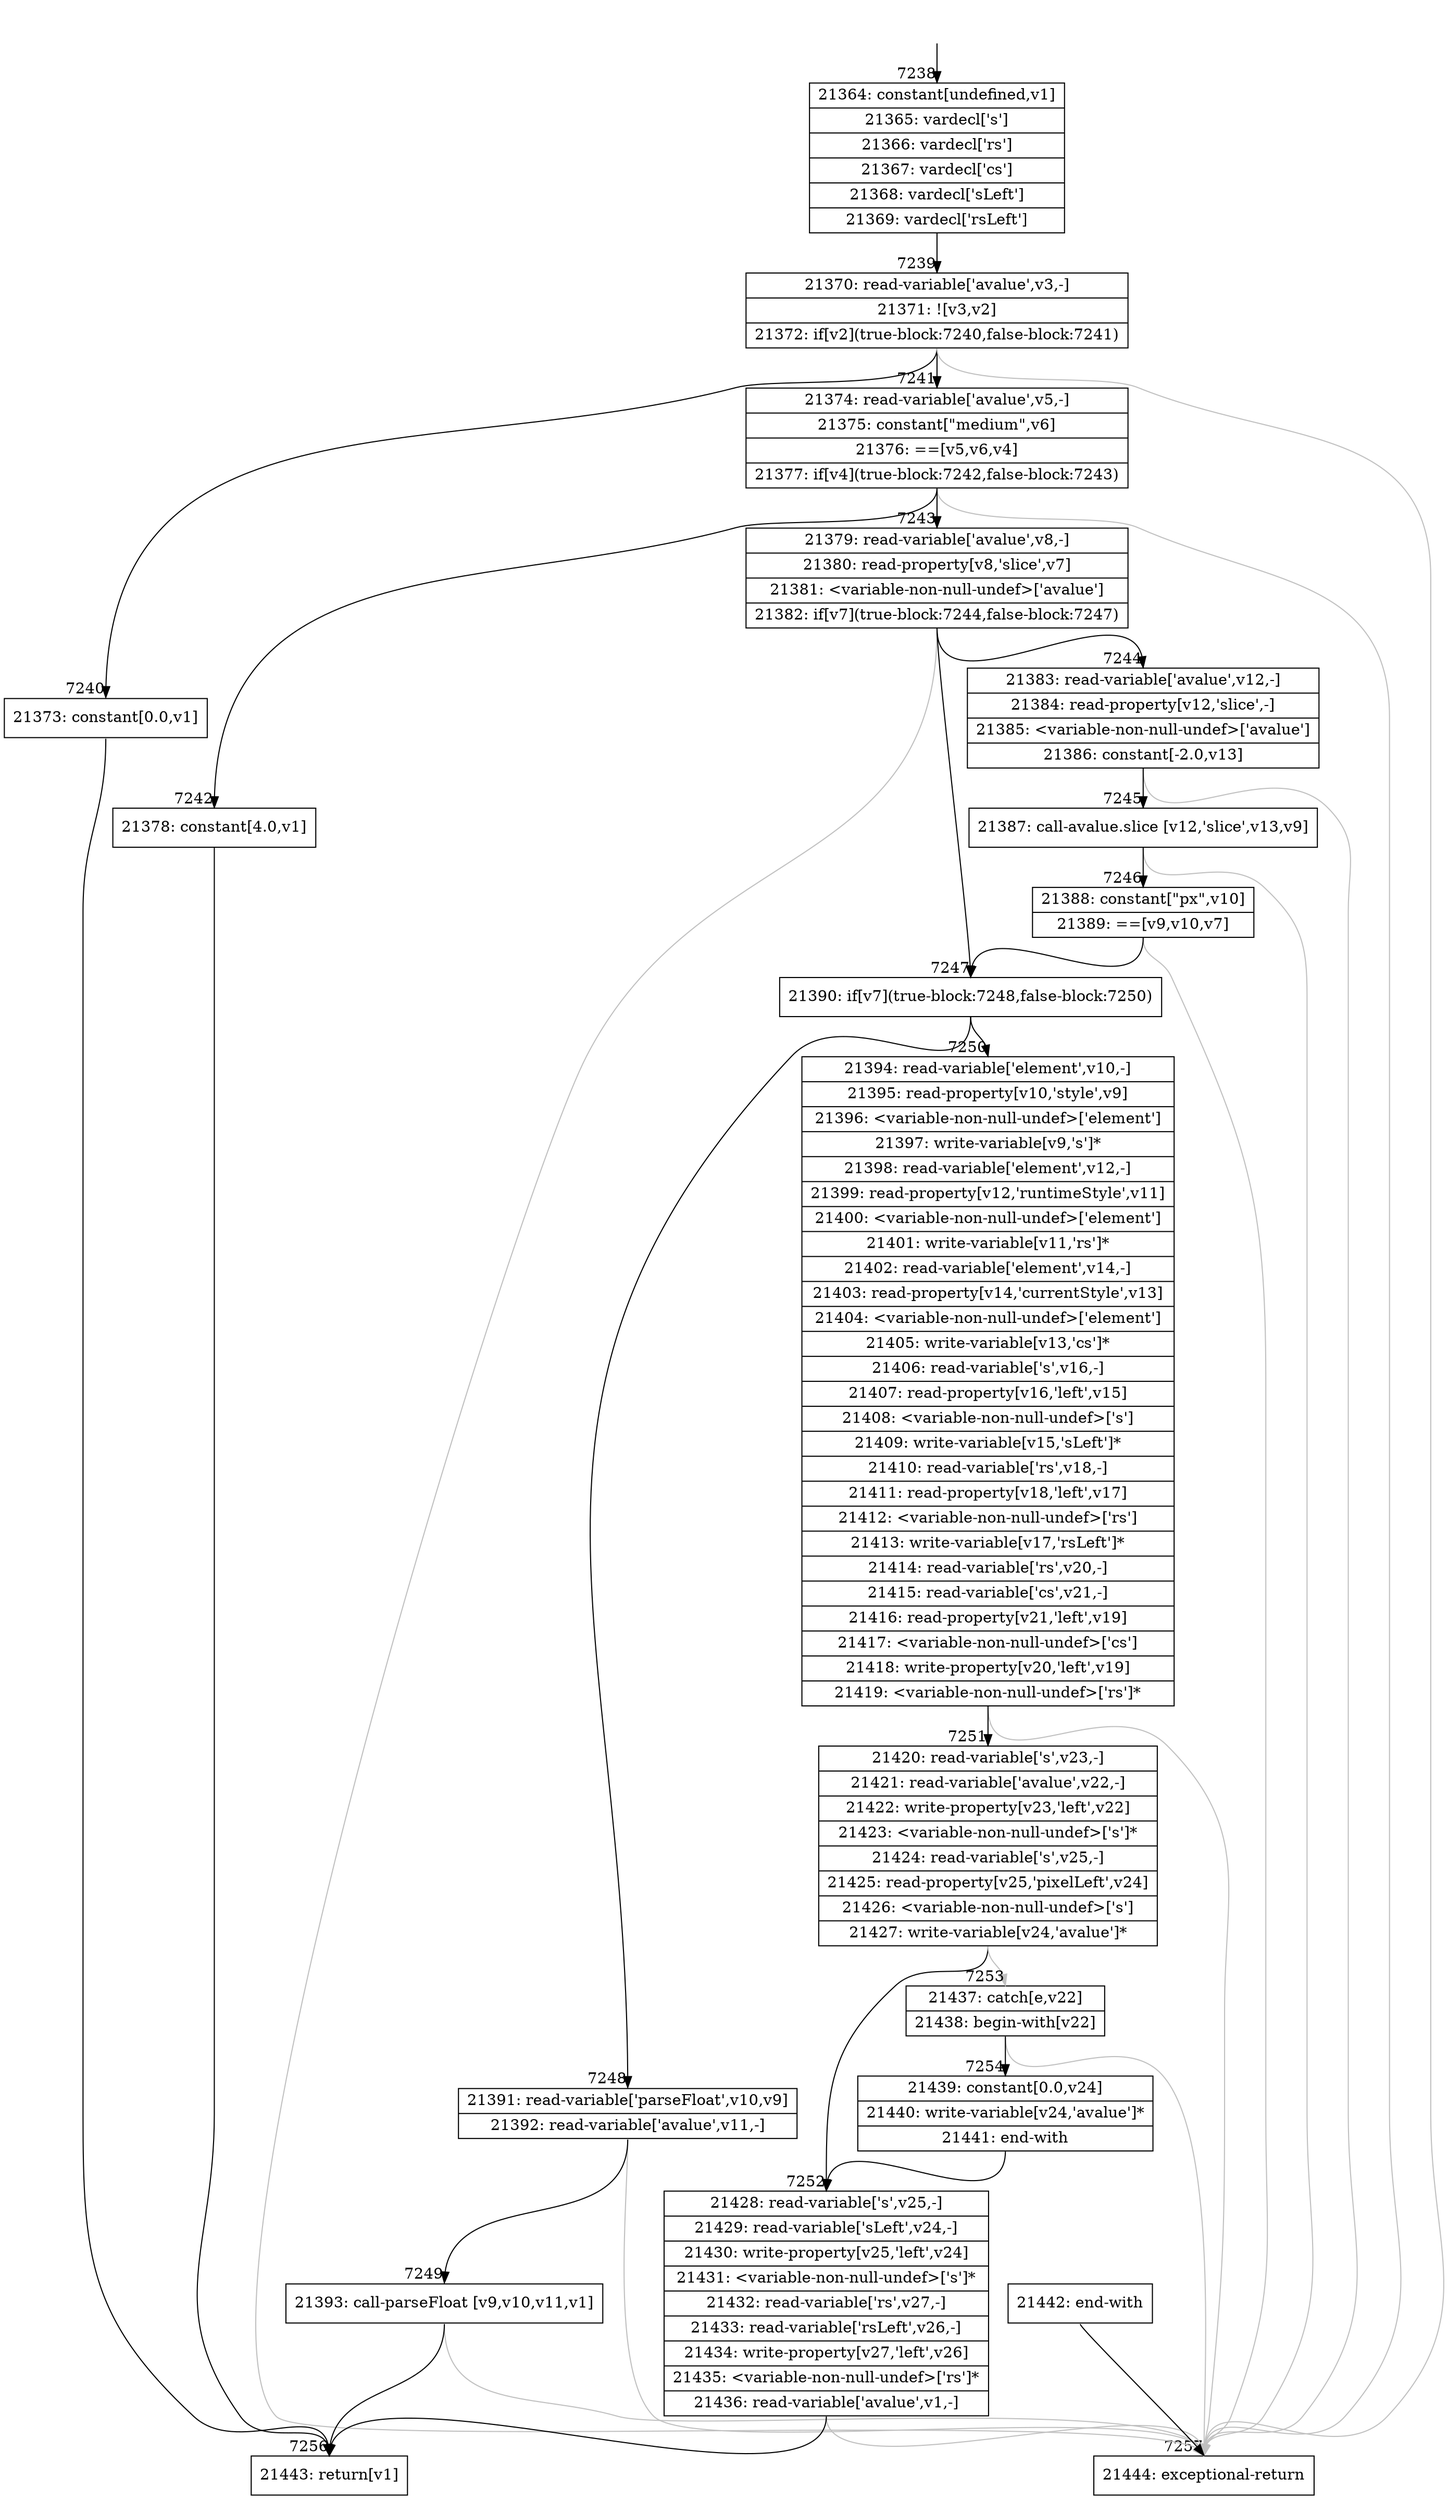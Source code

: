 digraph {
rankdir="TD"
BB_entry503[shape=none,label=""];
BB_entry503 -> BB7238 [tailport=s, headport=n, headlabel="    7238"]
BB7238 [shape=record label="{21364: constant[undefined,v1]|21365: vardecl['s']|21366: vardecl['rs']|21367: vardecl['cs']|21368: vardecl['sLeft']|21369: vardecl['rsLeft']}" ] 
BB7238 -> BB7239 [tailport=s, headport=n, headlabel="      7239"]
BB7239 [shape=record label="{21370: read-variable['avalue',v3,-]|21371: ![v3,v2]|21372: if[v2](true-block:7240,false-block:7241)}" ] 
BB7239 -> BB7240 [tailport=s, headport=n, headlabel="      7240"]
BB7239 -> BB7241 [tailport=s, headport=n, headlabel="      7241"]
BB7239 -> BB7257 [tailport=s, headport=n, color=gray, headlabel="      7257"]
BB7240 [shape=record label="{21373: constant[0.0,v1]}" ] 
BB7240 -> BB7256 [tailport=s, headport=n, headlabel="      7256"]
BB7241 [shape=record label="{21374: read-variable['avalue',v5,-]|21375: constant[\"medium\",v6]|21376: ==[v5,v6,v4]|21377: if[v4](true-block:7242,false-block:7243)}" ] 
BB7241 -> BB7242 [tailport=s, headport=n, headlabel="      7242"]
BB7241 -> BB7243 [tailport=s, headport=n, headlabel="      7243"]
BB7241 -> BB7257 [tailport=s, headport=n, color=gray]
BB7242 [shape=record label="{21378: constant[4.0,v1]}" ] 
BB7242 -> BB7256 [tailport=s, headport=n]
BB7243 [shape=record label="{21379: read-variable['avalue',v8,-]|21380: read-property[v8,'slice',v7]|21381: \<variable-non-null-undef\>['avalue']|21382: if[v7](true-block:7244,false-block:7247)}" ] 
BB7243 -> BB7247 [tailport=s, headport=n, headlabel="      7247"]
BB7243 -> BB7244 [tailport=s, headport=n, headlabel="      7244"]
BB7243 -> BB7257 [tailport=s, headport=n, color=gray]
BB7244 [shape=record label="{21383: read-variable['avalue',v12,-]|21384: read-property[v12,'slice',-]|21385: \<variable-non-null-undef\>['avalue']|21386: constant[-2.0,v13]}" ] 
BB7244 -> BB7245 [tailport=s, headport=n, headlabel="      7245"]
BB7244 -> BB7257 [tailport=s, headport=n, color=gray]
BB7245 [shape=record label="{21387: call-avalue.slice [v12,'slice',v13,v9]}" ] 
BB7245 -> BB7246 [tailport=s, headport=n, headlabel="      7246"]
BB7245 -> BB7257 [tailport=s, headport=n, color=gray]
BB7246 [shape=record label="{21388: constant[\"px\",v10]|21389: ==[v9,v10,v7]}" ] 
BB7246 -> BB7247 [tailport=s, headport=n]
BB7246 -> BB7257 [tailport=s, headport=n, color=gray]
BB7247 [shape=record label="{21390: if[v7](true-block:7248,false-block:7250)}" ] 
BB7247 -> BB7248 [tailport=s, headport=n, headlabel="      7248"]
BB7247 -> BB7250 [tailport=s, headport=n, headlabel="      7250"]
BB7248 [shape=record label="{21391: read-variable['parseFloat',v10,v9]|21392: read-variable['avalue',v11,-]}" ] 
BB7248 -> BB7249 [tailport=s, headport=n, headlabel="      7249"]
BB7248 -> BB7257 [tailport=s, headport=n, color=gray]
BB7249 [shape=record label="{21393: call-parseFloat [v9,v10,v11,v1]}" ] 
BB7249 -> BB7256 [tailport=s, headport=n]
BB7249 -> BB7257 [tailport=s, headport=n, color=gray]
BB7250 [shape=record label="{21394: read-variable['element',v10,-]|21395: read-property[v10,'style',v9]|21396: \<variable-non-null-undef\>['element']|21397: write-variable[v9,'s']*|21398: read-variable['element',v12,-]|21399: read-property[v12,'runtimeStyle',v11]|21400: \<variable-non-null-undef\>['element']|21401: write-variable[v11,'rs']*|21402: read-variable['element',v14,-]|21403: read-property[v14,'currentStyle',v13]|21404: \<variable-non-null-undef\>['element']|21405: write-variable[v13,'cs']*|21406: read-variable['s',v16,-]|21407: read-property[v16,'left',v15]|21408: \<variable-non-null-undef\>['s']|21409: write-variable[v15,'sLeft']*|21410: read-variable['rs',v18,-]|21411: read-property[v18,'left',v17]|21412: \<variable-non-null-undef\>['rs']|21413: write-variable[v17,'rsLeft']*|21414: read-variable['rs',v20,-]|21415: read-variable['cs',v21,-]|21416: read-property[v21,'left',v19]|21417: \<variable-non-null-undef\>['cs']|21418: write-property[v20,'left',v19]|21419: \<variable-non-null-undef\>['rs']*}" ] 
BB7250 -> BB7251 [tailport=s, headport=n, headlabel="      7251"]
BB7250 -> BB7257 [tailport=s, headport=n, color=gray]
BB7251 [shape=record label="{21420: read-variable['s',v23,-]|21421: read-variable['avalue',v22,-]|21422: write-property[v23,'left',v22]|21423: \<variable-non-null-undef\>['s']*|21424: read-variable['s',v25,-]|21425: read-property[v25,'pixelLeft',v24]|21426: \<variable-non-null-undef\>['s']|21427: write-variable[v24,'avalue']*}" ] 
BB7251 -> BB7252 [tailport=s, headport=n, headlabel="      7252"]
BB7251 -> BB7253 [tailport=s, headport=n, color=gray, headlabel="      7253"]
BB7252 [shape=record label="{21428: read-variable['s',v25,-]|21429: read-variable['sLeft',v24,-]|21430: write-property[v25,'left',v24]|21431: \<variable-non-null-undef\>['s']*|21432: read-variable['rs',v27,-]|21433: read-variable['rsLeft',v26,-]|21434: write-property[v27,'left',v26]|21435: \<variable-non-null-undef\>['rs']*|21436: read-variable['avalue',v1,-]}" ] 
BB7252 -> BB7256 [tailport=s, headport=n]
BB7252 -> BB7257 [tailport=s, headport=n, color=gray]
BB7253 [shape=record label="{21437: catch[e,v22]|21438: begin-with[v22]}" ] 
BB7253 -> BB7254 [tailport=s, headport=n, headlabel="      7254"]
BB7253 -> BB7257 [tailport=s, headport=n, color=gray]
BB7254 [shape=record label="{21439: constant[0.0,v24]|21440: write-variable[v24,'avalue']*|21441: end-with}" ] 
BB7254 -> BB7252 [tailport=s, headport=n]
BB7255 [shape=record label="{21442: end-with}" ] 
BB7255 -> BB7257 [tailport=s, headport=n]
BB7256 [shape=record label="{21443: return[v1]}" ] 
BB7257 [shape=record label="{21444: exceptional-return}" ] 
//#$~ 10162
}
